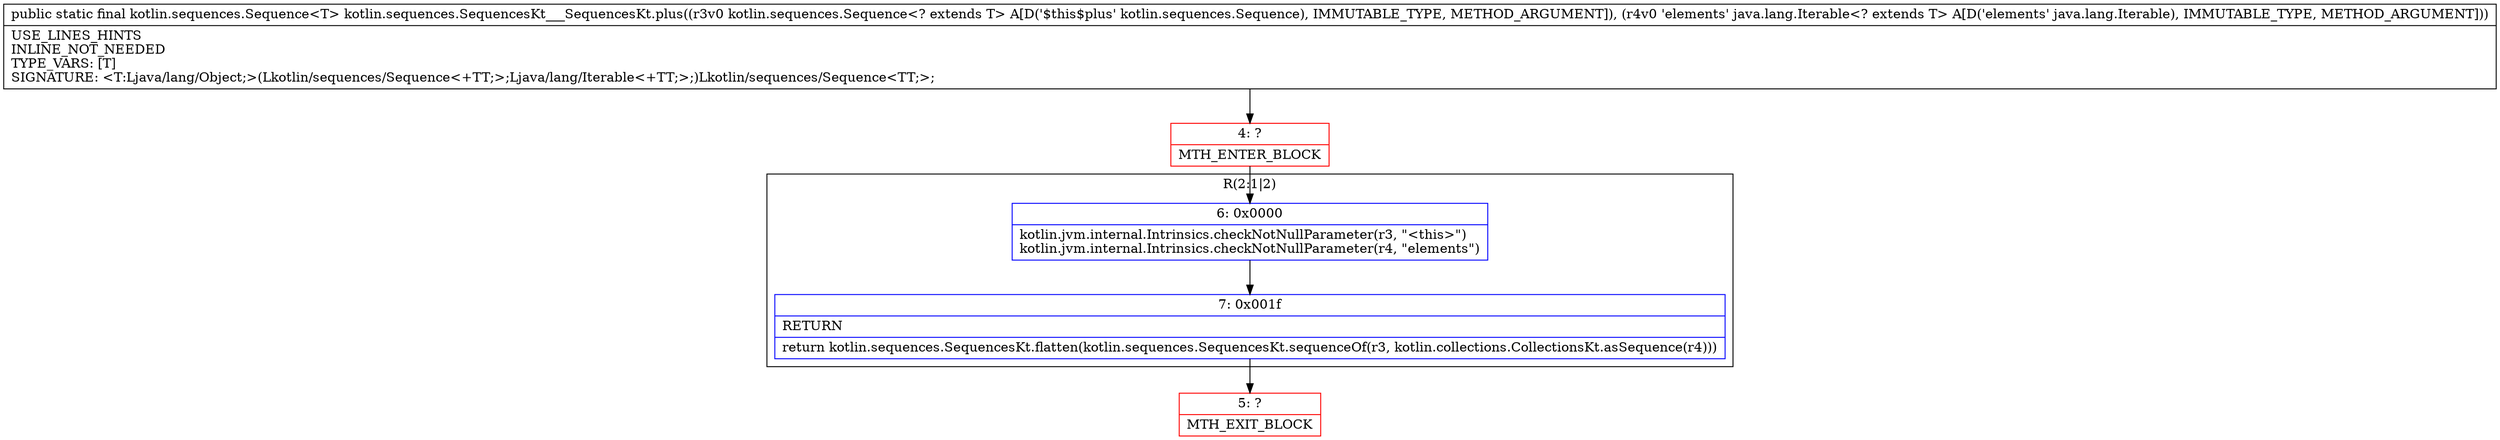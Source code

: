 digraph "CFG forkotlin.sequences.SequencesKt___SequencesKt.plus(Lkotlin\/sequences\/Sequence;Ljava\/lang\/Iterable;)Lkotlin\/sequences\/Sequence;" {
subgraph cluster_Region_245893980 {
label = "R(2:1|2)";
node [shape=record,color=blue];
Node_6 [shape=record,label="{6\:\ 0x0000|kotlin.jvm.internal.Intrinsics.checkNotNullParameter(r3, \"\<this\>\")\lkotlin.jvm.internal.Intrinsics.checkNotNullParameter(r4, \"elements\")\l}"];
Node_7 [shape=record,label="{7\:\ 0x001f|RETURN\l|return kotlin.sequences.SequencesKt.flatten(kotlin.sequences.SequencesKt.sequenceOf(r3, kotlin.collections.CollectionsKt.asSequence(r4)))\l}"];
}
Node_4 [shape=record,color=red,label="{4\:\ ?|MTH_ENTER_BLOCK\l}"];
Node_5 [shape=record,color=red,label="{5\:\ ?|MTH_EXIT_BLOCK\l}"];
MethodNode[shape=record,label="{public static final kotlin.sequences.Sequence\<T\> kotlin.sequences.SequencesKt___SequencesKt.plus((r3v0 kotlin.sequences.Sequence\<? extends T\> A[D('$this$plus' kotlin.sequences.Sequence), IMMUTABLE_TYPE, METHOD_ARGUMENT]), (r4v0 'elements' java.lang.Iterable\<? extends T\> A[D('elements' java.lang.Iterable), IMMUTABLE_TYPE, METHOD_ARGUMENT]))  | USE_LINES_HINTS\lINLINE_NOT_NEEDED\lTYPE_VARS: [T]\lSIGNATURE: \<T:Ljava\/lang\/Object;\>(Lkotlin\/sequences\/Sequence\<+TT;\>;Ljava\/lang\/Iterable\<+TT;\>;)Lkotlin\/sequences\/Sequence\<TT;\>;\l}"];
MethodNode -> Node_4;Node_6 -> Node_7;
Node_7 -> Node_5;
Node_4 -> Node_6;
}

